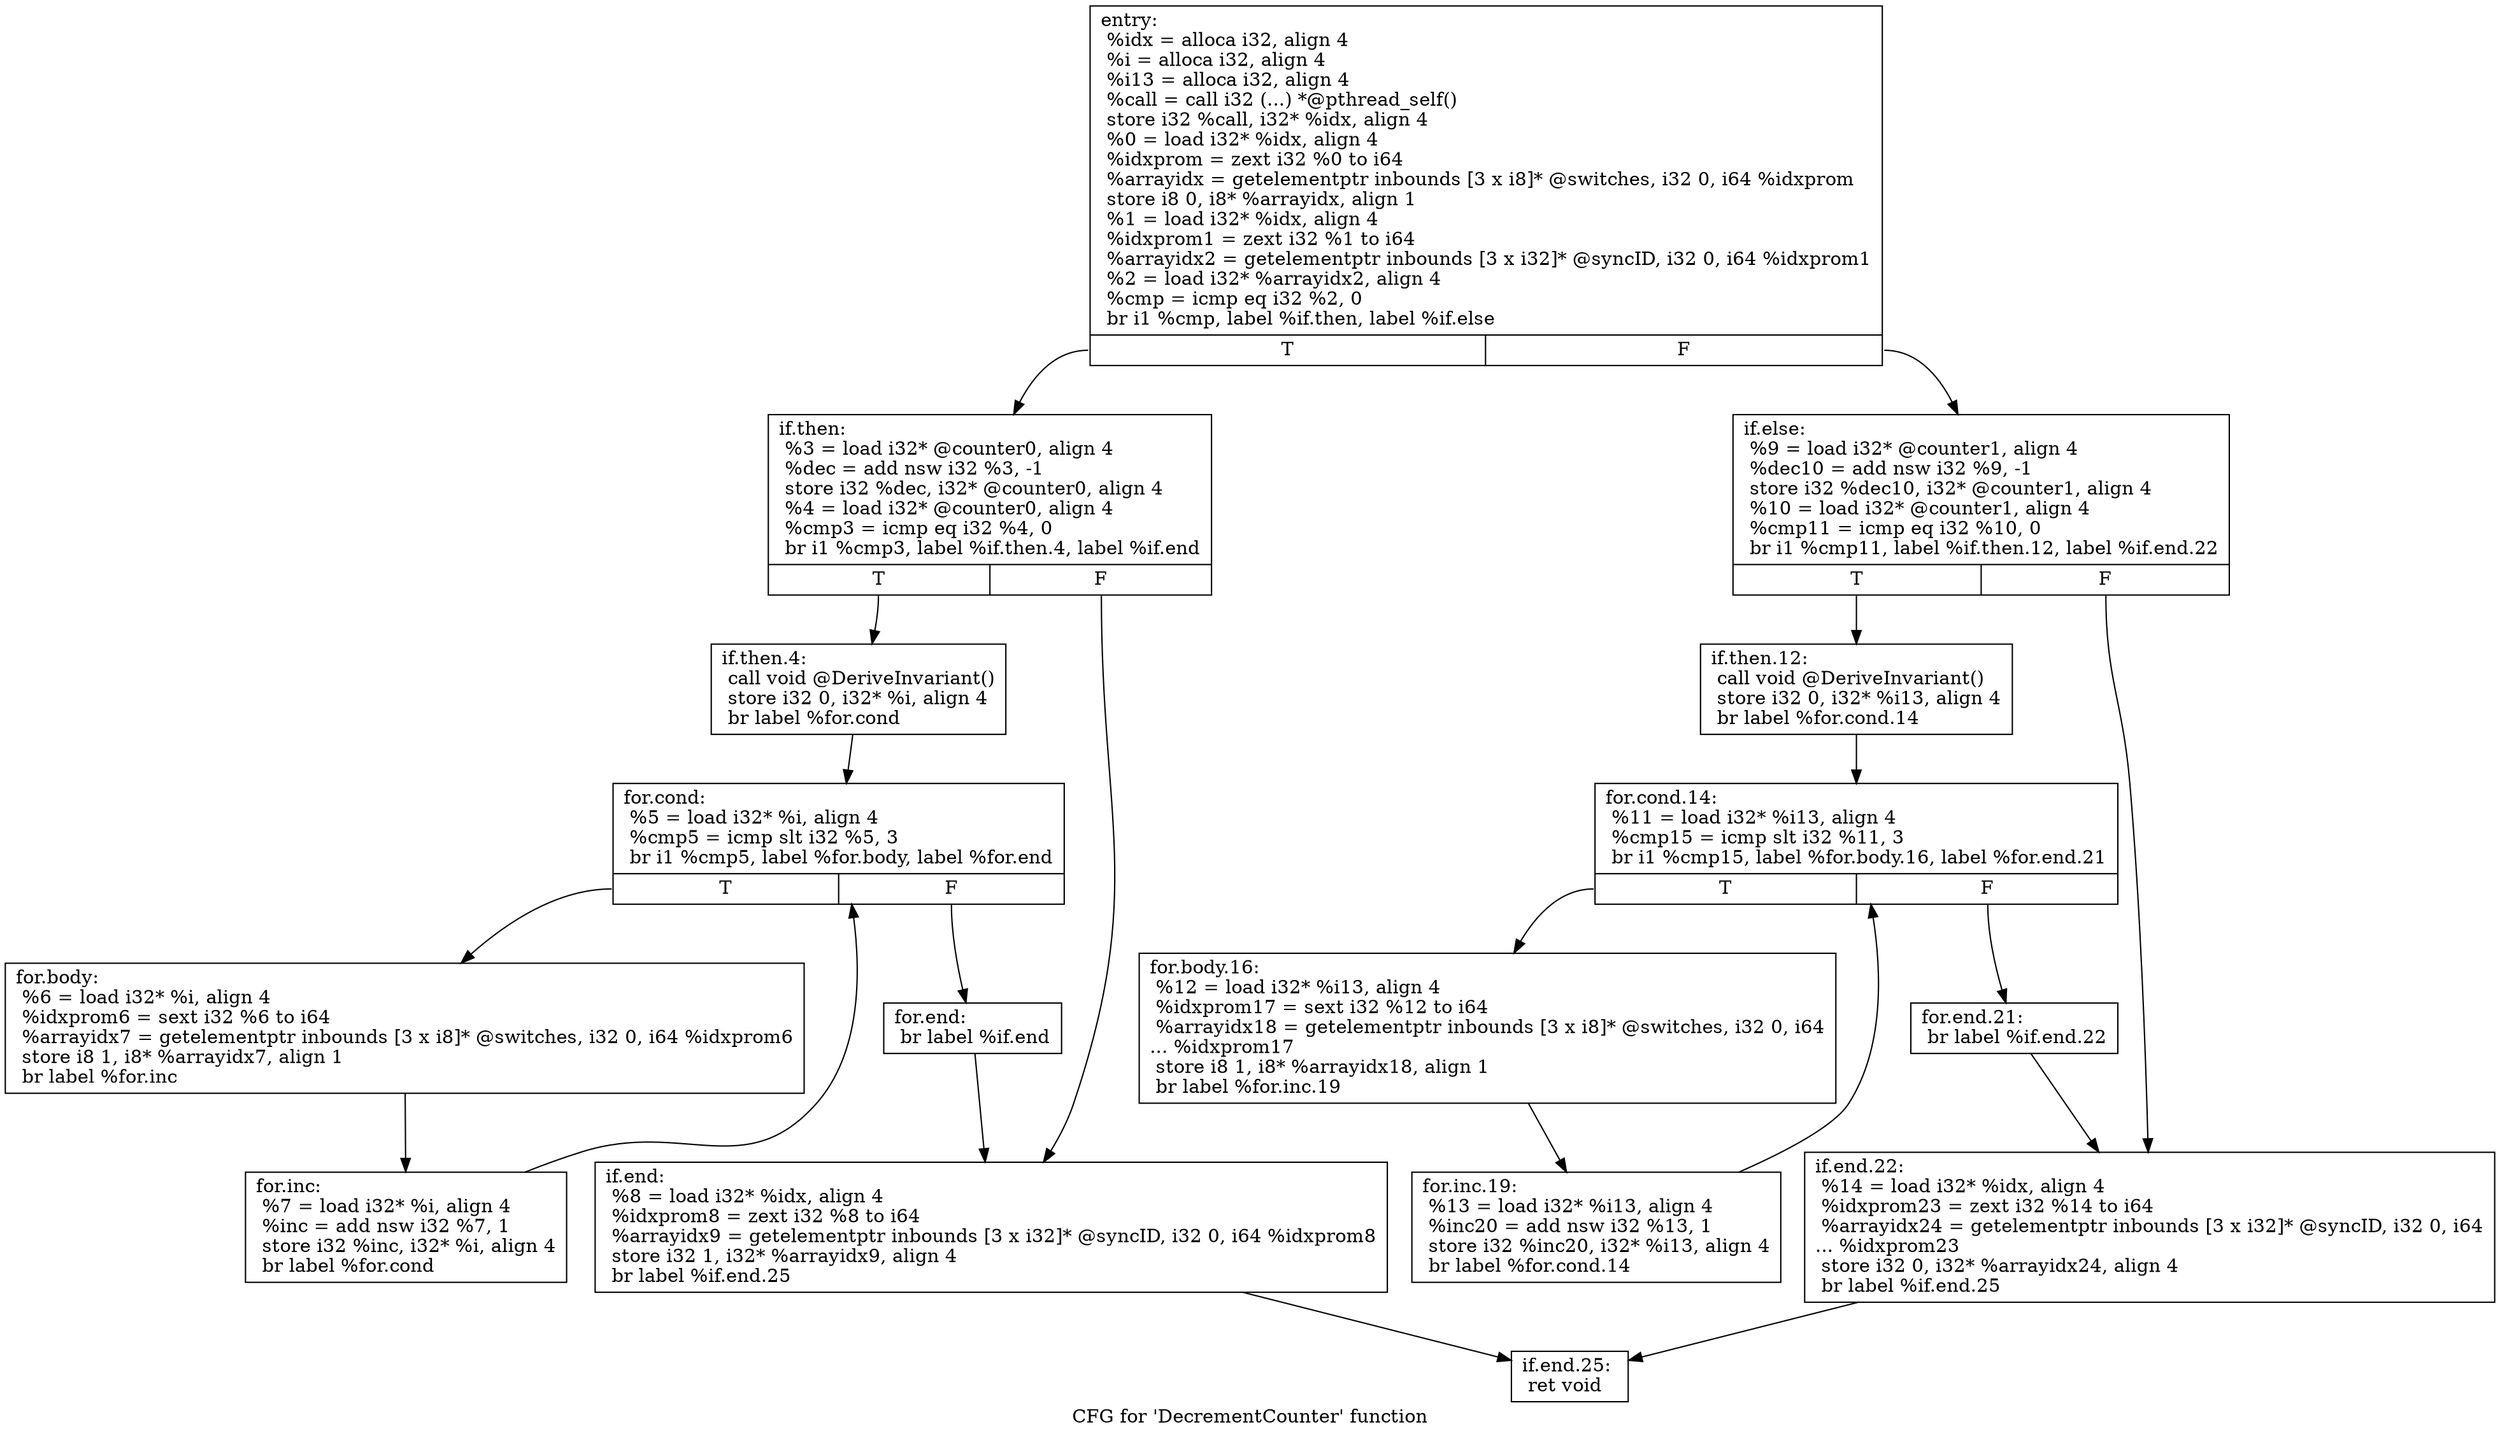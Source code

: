 digraph "CFG for 'DecrementCounter' function" {
	label="CFG for 'DecrementCounter' function";

	Node0x60f5920 [shape=record,label="{entry:\l  %idx = alloca i32, align 4\l  %i = alloca i32, align 4\l  %i13 = alloca i32, align 4\l  %call = call i32 (...) *@pthread_self()\l  store i32 %call, i32* %idx, align 4\l  %0 = load i32* %idx, align 4\l  %idxprom = zext i32 %0 to i64\l  %arrayidx = getelementptr inbounds [3 x i8]* @switches, i32 0, i64 %idxprom\l  store i8 0, i8* %arrayidx, align 1\l  %1 = load i32* %idx, align 4\l  %idxprom1 = zext i32 %1 to i64\l  %arrayidx2 = getelementptr inbounds [3 x i32]* @syncID, i32 0, i64 %idxprom1\l  %2 = load i32* %arrayidx2, align 4\l  %cmp = icmp eq i32 %2, 0\l  br i1 %cmp, label %if.then, label %if.else\l|{<s0>T|<s1>F}}"];
	Node0x60f5920:s0 -> Node0x60f5970;
	Node0x60f5920:s1 -> Node0x60f5ba0;
	Node0x60f5970 [shape=record,label="{if.then:                                          \l  %3 = load i32* @counter0, align 4\l  %dec = add nsw i32 %3, -1\l  store i32 %dec, i32* @counter0, align 4\l  %4 = load i32* @counter0, align 4\l  %cmp3 = icmp eq i32 %4, 0\l  br i1 %cmp3, label %if.then.4, label %if.end\l|{<s0>T|<s1>F}}"];
	Node0x60f5970:s0 -> Node0x60f59c0;
	Node0x60f5970:s1 -> Node0x60f5b50;
	Node0x60f59c0 [shape=record,label="{if.then.4:                                        \l  call void @DeriveInvariant()\l  store i32 0, i32* %i, align 4\l  br label %for.cond\l}"];
	Node0x60f59c0 -> Node0x60f5a10;
	Node0x60f5a10 [shape=record,label="{for.cond:                                         \l  %5 = load i32* %i, align 4\l  %cmp5 = icmp slt i32 %5, 3\l  br i1 %cmp5, label %for.body, label %for.end\l|{<s0>T|<s1>F}}"];
	Node0x60f5a10:s0 -> Node0x60f5a60;
	Node0x60f5a10:s1 -> Node0x60f5b00;
	Node0x60f5a60 [shape=record,label="{for.body:                                         \l  %6 = load i32* %i, align 4\l  %idxprom6 = sext i32 %6 to i64\l  %arrayidx7 = getelementptr inbounds [3 x i8]* @switches, i32 0, i64 %idxprom6\l  store i8 1, i8* %arrayidx7, align 1\l  br label %for.inc\l}"];
	Node0x60f5a60 -> Node0x60f5ab0;
	Node0x60f5ab0 [shape=record,label="{for.inc:                                          \l  %7 = load i32* %i, align 4\l  %inc = add nsw i32 %7, 1\l  store i32 %inc, i32* %i, align 4\l  br label %for.cond\l}"];
	Node0x60f5ab0 -> Node0x60f5a10;
	Node0x60f5b00 [shape=record,label="{for.end:                                          \l  br label %if.end\l}"];
	Node0x60f5b00 -> Node0x60f5b50;
	Node0x60f5b50 [shape=record,label="{if.end:                                           \l  %8 = load i32* %idx, align 4\l  %idxprom8 = zext i32 %8 to i64\l  %arrayidx9 = getelementptr inbounds [3 x i32]* @syncID, i32 0, i64 %idxprom8\l  store i32 1, i32* %arrayidx9, align 4\l  br label %if.end.25\l}"];
	Node0x60f5b50 -> Node0x60f5dd0;
	Node0x60f5ba0 [shape=record,label="{if.else:                                          \l  %9 = load i32* @counter1, align 4\l  %dec10 = add nsw i32 %9, -1\l  store i32 %dec10, i32* @counter1, align 4\l  %10 = load i32* @counter1, align 4\l  %cmp11 = icmp eq i32 %10, 0\l  br i1 %cmp11, label %if.then.12, label %if.end.22\l|{<s0>T|<s1>F}}"];
	Node0x60f5ba0:s0 -> Node0x60f5bf0;
	Node0x60f5ba0:s1 -> Node0x60f5d80;
	Node0x60f5bf0 [shape=record,label="{if.then.12:                                       \l  call void @DeriveInvariant()\l  store i32 0, i32* %i13, align 4\l  br label %for.cond.14\l}"];
	Node0x60f5bf0 -> Node0x60f5c40;
	Node0x60f5c40 [shape=record,label="{for.cond.14:                                      \l  %11 = load i32* %i13, align 4\l  %cmp15 = icmp slt i32 %11, 3\l  br i1 %cmp15, label %for.body.16, label %for.end.21\l|{<s0>T|<s1>F}}"];
	Node0x60f5c40:s0 -> Node0x60f5c90;
	Node0x60f5c40:s1 -> Node0x60f5d30;
	Node0x60f5c90 [shape=record,label="{for.body.16:                                      \l  %12 = load i32* %i13, align 4\l  %idxprom17 = sext i32 %12 to i64\l  %arrayidx18 = getelementptr inbounds [3 x i8]* @switches, i32 0, i64\l... %idxprom17\l  store i8 1, i8* %arrayidx18, align 1\l  br label %for.inc.19\l}"];
	Node0x60f5c90 -> Node0x60f5ce0;
	Node0x60f5ce0 [shape=record,label="{for.inc.19:                                       \l  %13 = load i32* %i13, align 4\l  %inc20 = add nsw i32 %13, 1\l  store i32 %inc20, i32* %i13, align 4\l  br label %for.cond.14\l}"];
	Node0x60f5ce0 -> Node0x60f5c40;
	Node0x60f5d30 [shape=record,label="{for.end.21:                                       \l  br label %if.end.22\l}"];
	Node0x60f5d30 -> Node0x60f5d80;
	Node0x60f5d80 [shape=record,label="{if.end.22:                                        \l  %14 = load i32* %idx, align 4\l  %idxprom23 = zext i32 %14 to i64\l  %arrayidx24 = getelementptr inbounds [3 x i32]* @syncID, i32 0, i64\l... %idxprom23\l  store i32 0, i32* %arrayidx24, align 4\l  br label %if.end.25\l}"];
	Node0x60f5d80 -> Node0x60f5dd0;
	Node0x60f5dd0 [shape=record,label="{if.end.25:                                        \l  ret void\l}"];
}
